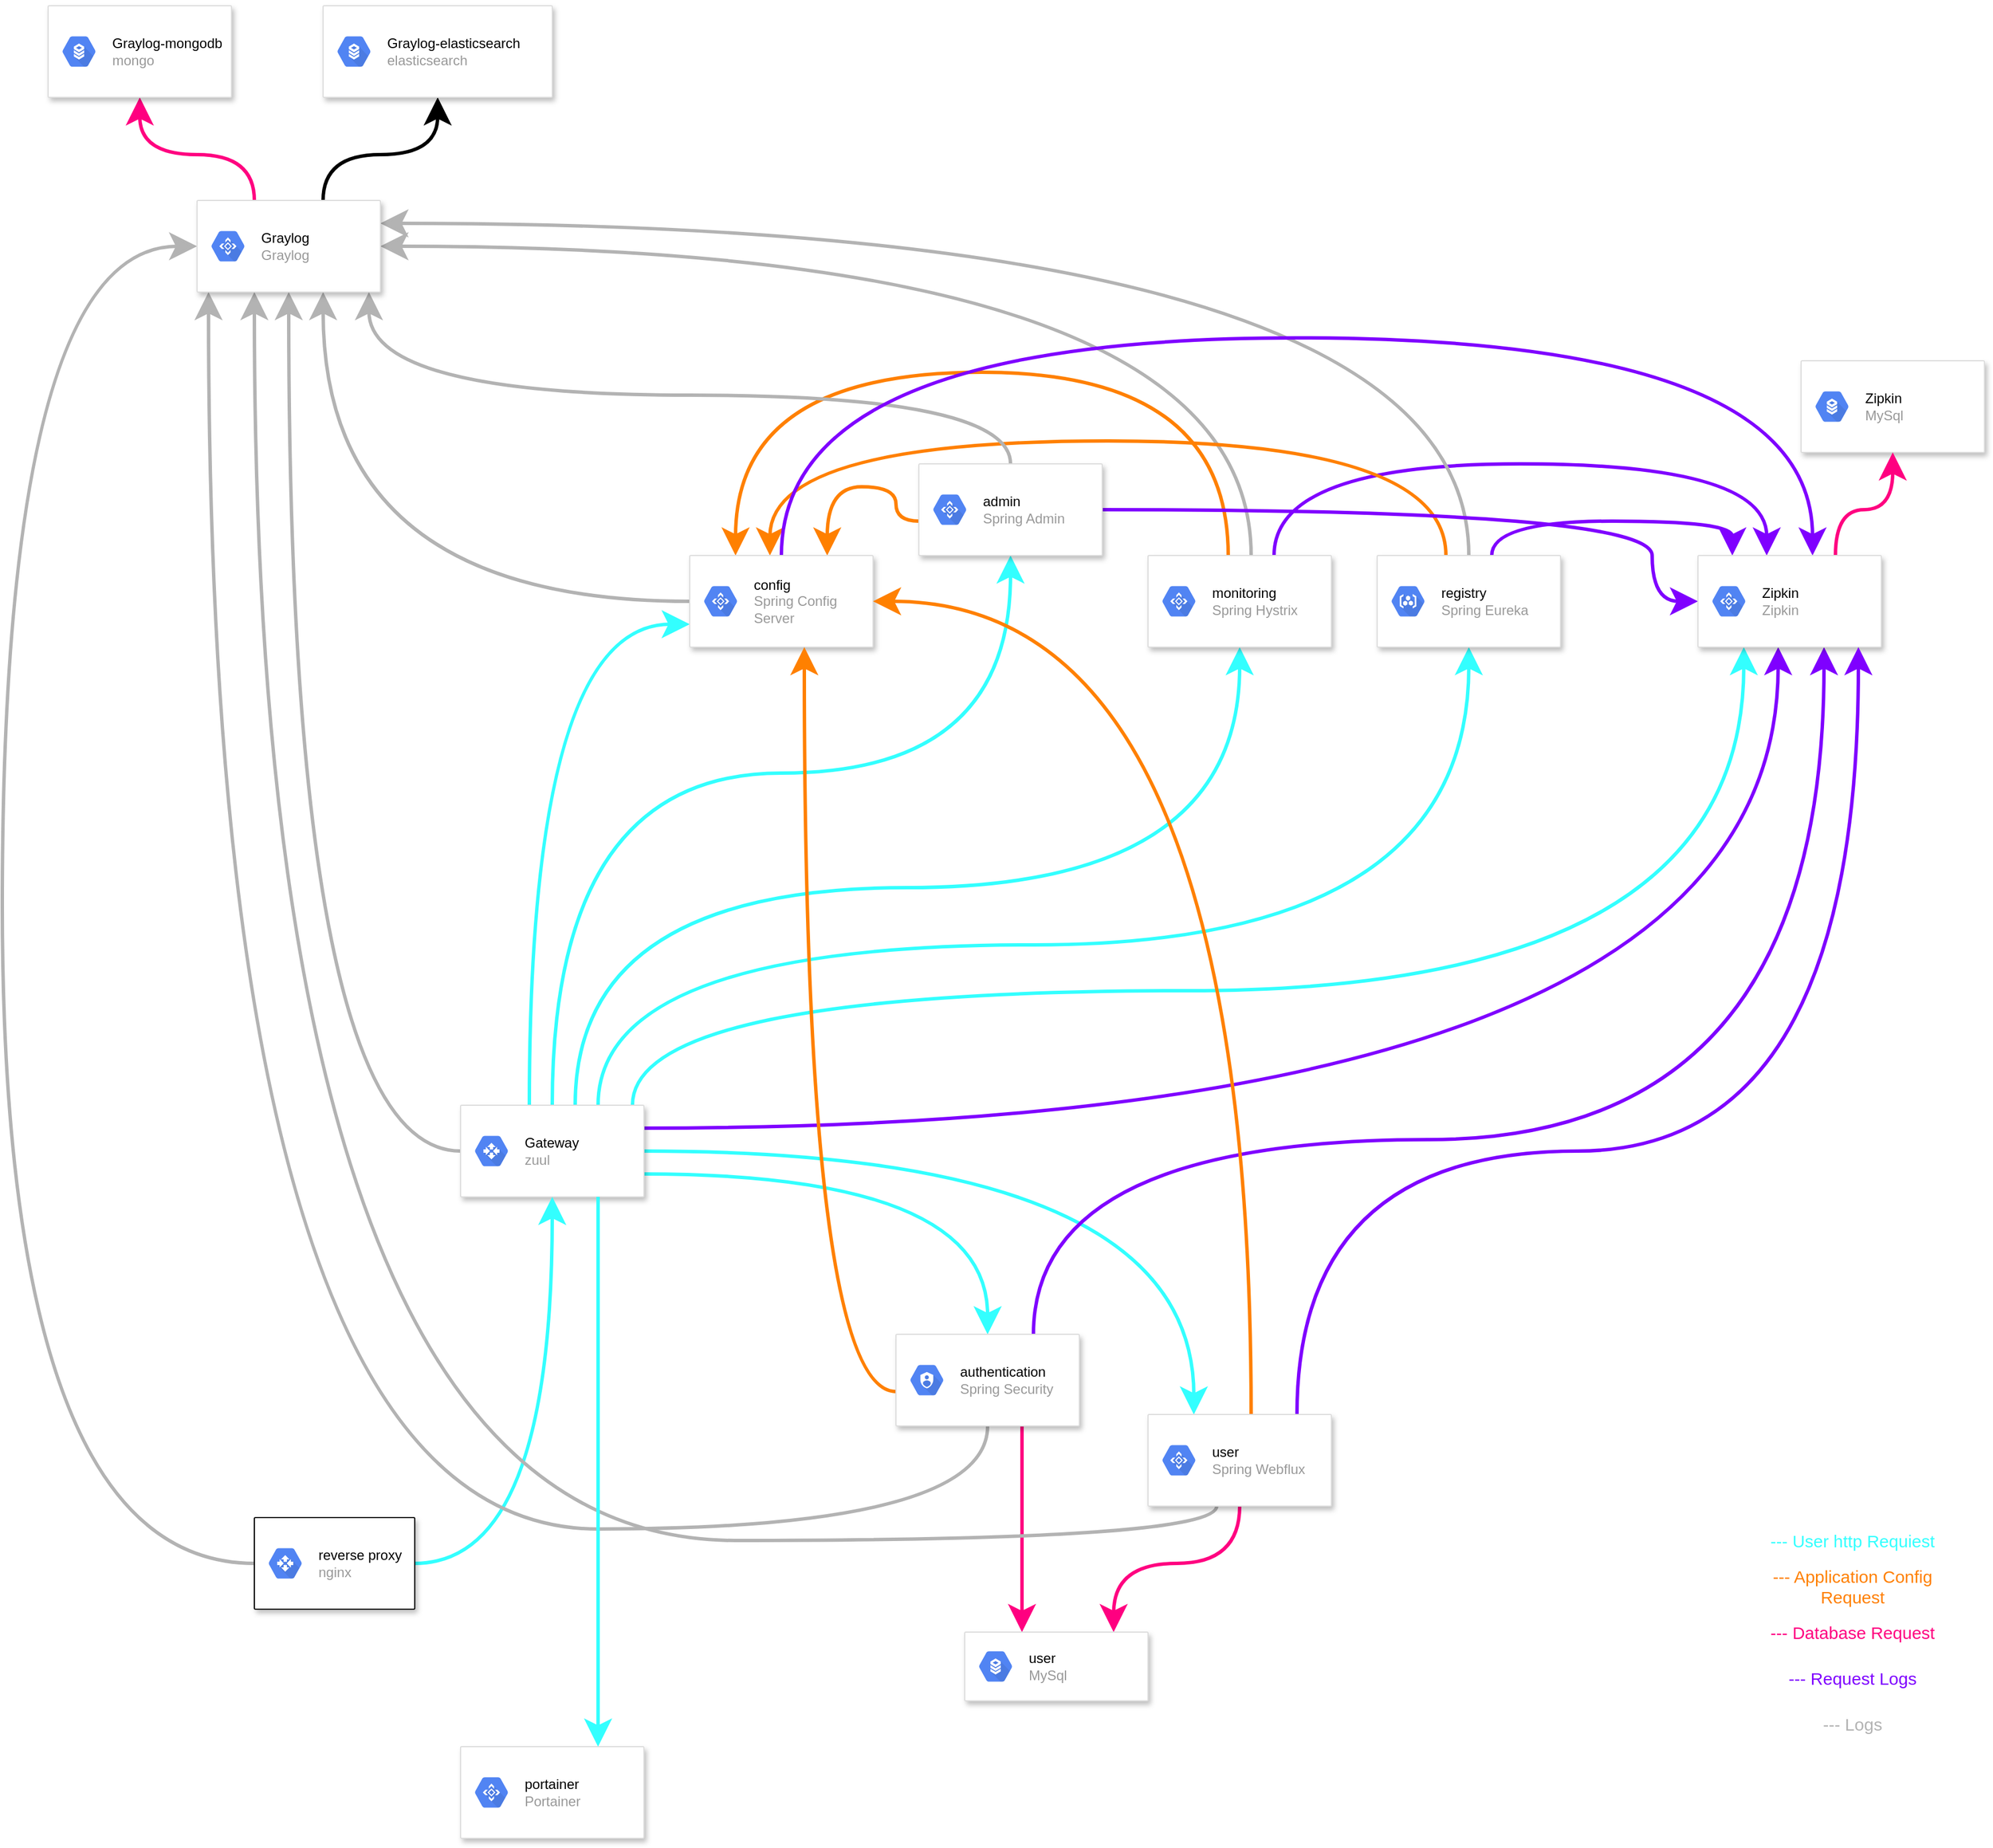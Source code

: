 <mxfile version="13.7.6" type="device"><diagram id="d1ab7348-05c3-a1e3-ca4d-12c340fd6b49" name="Page-1"><mxGraphModel dx="3200" dy="2197" grid="1" gridSize="10" guides="1" tooltips="1" connect="1" arrows="1" fold="1" page="1" pageScale="1" pageWidth="1169" pageHeight="827" background="#ffffff" math="0" shadow="0"><root><mxCell id="0"/><mxCell id="1" parent="0"/><mxCell id="CcAHjyi47y4VUba3ojhx-169" value="" style="strokeColor=#dddddd;shadow=1;strokeWidth=1;rounded=1;absoluteArcSize=1;arcSize=2;" parent="1" vertex="1"><mxGeometry x="1450" y="-330" width="160" height="80" as="geometry"/></mxCell><mxCell id="CcAHjyi47y4VUba3ojhx-170" value="&lt;font color=&quot;#000000&quot;&gt;Zipkin&lt;/font&gt;&lt;br&gt;MySql" style="dashed=0;connectable=0;html=1;fillColor=#5184F3;strokeColor=none;shape=mxgraph.gcp2.hexIcon;prIcon=cloud_sql;part=1;labelPosition=right;verticalLabelPosition=middle;align=left;verticalAlign=middle;spacingLeft=5;fontColor=#999999;fontSize=12;" parent="CcAHjyi47y4VUba3ojhx-169" vertex="1"><mxGeometry y="0.5" width="44" height="39" relative="1" as="geometry"><mxPoint x="5" y="-19.5" as="offset"/></mxGeometry></mxCell><mxCell id="assKSPEKxbRWiS6JcuyA-6" style="edgeStyle=orthogonalEdgeStyle;curved=1;rounded=0;orthogonalLoop=1;jettySize=auto;html=1;strokeColor=#33FFFF;strokeWidth=3;endSize=15;" parent="1" source="CcAHjyi47y4VUba3ojhx-171" target="CcAHjyi47y4VUba3ojhx-187" edge="1"><mxGeometry relative="1" as="geometry"><Array as="points"><mxPoint x="740" y="380"/></Array></mxGeometry></mxCell><mxCell id="assKSPEKxbRWiS6JcuyA-7" style="edgeStyle=orthogonalEdgeStyle;curved=1;rounded=0;orthogonalLoop=1;jettySize=auto;html=1;strokeColor=#33FFFF;endSize=15;strokeWidth=3;" parent="1" source="CcAHjyi47y4VUba3ojhx-171" target="CcAHjyi47y4VUba3ojhx-191" edge="1"><mxGeometry relative="1" as="geometry"><Array as="points"><mxPoint x="920" y="360"/></Array></mxGeometry></mxCell><mxCell id="assKSPEKxbRWiS6JcuyA-12" style="edgeStyle=orthogonalEdgeStyle;curved=1;rounded=0;orthogonalLoop=1;jettySize=auto;html=1;strokeColor=#33FFFF;endSize=15;strokeWidth=3;" parent="1" source="CcAHjyi47y4VUba3ojhx-171" target="CcAHjyi47y4VUba3ojhx-185" edge="1"><mxGeometry relative="1" as="geometry"><Array as="points"><mxPoint x="340" y="-100"/></Array></mxGeometry></mxCell><mxCell id="assKSPEKxbRWiS6JcuyA-13" style="edgeStyle=orthogonalEdgeStyle;curved=1;rounded=0;orthogonalLoop=1;jettySize=auto;html=1;strokeColor=#33FFFF;endSize=15;strokeWidth=3;" parent="1" source="CcAHjyi47y4VUba3ojhx-171" target="CcAHjyi47y4VUba3ojhx-183" edge="1"><mxGeometry relative="1" as="geometry"><Array as="points"><mxPoint x="360" y="30"/><mxPoint x="760" y="30"/></Array></mxGeometry></mxCell><mxCell id="assKSPEKxbRWiS6JcuyA-14" style="edgeStyle=orthogonalEdgeStyle;curved=1;rounded=0;orthogonalLoop=1;jettySize=auto;html=1;strokeColor=#33FFFF;endSize=15;strokeWidth=3;" parent="1" source="CcAHjyi47y4VUba3ojhx-171" target="CcAHjyi47y4VUba3ojhx-177" edge="1"><mxGeometry relative="1" as="geometry"><Array as="points"><mxPoint x="380" y="130"/><mxPoint x="960" y="130"/></Array></mxGeometry></mxCell><mxCell id="assKSPEKxbRWiS6JcuyA-15" style="edgeStyle=orthogonalEdgeStyle;curved=1;rounded=0;orthogonalLoop=1;jettySize=auto;html=1;strokeColor=#33FFFF;endSize=15;strokeWidth=3;" parent="1" source="CcAHjyi47y4VUba3ojhx-171" target="CcAHjyi47y4VUba3ojhx-181" edge="1"><mxGeometry relative="1" as="geometry"><Array as="points"><mxPoint x="400" y="180"/><mxPoint x="1160" y="180"/></Array></mxGeometry></mxCell><mxCell id="assKSPEKxbRWiS6JcuyA-16" style="edgeStyle=orthogonalEdgeStyle;curved=1;rounded=0;orthogonalLoop=1;jettySize=auto;html=1;strokeColor=#33FFFF;endSize=15;strokeWidth=3;" parent="1" source="CcAHjyi47y4VUba3ojhx-171" target="CcAHjyi47y4VUba3ojhx-189" edge="1"><mxGeometry relative="1" as="geometry"><Array as="points"><mxPoint x="430" y="220"/><mxPoint x="1400" y="220"/></Array></mxGeometry></mxCell><mxCell id="assKSPEKxbRWiS6JcuyA-51" style="edgeStyle=orthogonalEdgeStyle;curved=1;rounded=0;orthogonalLoop=1;jettySize=auto;html=1;fontSize=15;fontColor=#7F00FF;strokeColor=#B3B3B3;endSize=15;strokeWidth=3;" parent="1" source="CcAHjyi47y4VUba3ojhx-171" target="assKSPEKxbRWiS6JcuyA-31" edge="1"><mxGeometry relative="1" as="geometry"/></mxCell><mxCell id="assKSPEKxbRWiS6JcuyA-52" style="edgeStyle=orthogonalEdgeStyle;curved=1;rounded=0;orthogonalLoop=1;jettySize=auto;html=1;fontSize=15;fontColor=#7F00FF;strokeColor=#7F00FF;endSize=15;strokeWidth=3;" parent="1" source="CcAHjyi47y4VUba3ojhx-171" target="CcAHjyi47y4VUba3ojhx-189" edge="1"><mxGeometry relative="1" as="geometry"><Array as="points"><mxPoint x="1430" y="340"/></Array></mxGeometry></mxCell><mxCell id="CcAHjyi47y4VUba3ojhx-171" value="" style="strokeColor=#dddddd;shadow=1;strokeWidth=1;rounded=1;absoluteArcSize=1;arcSize=2;" parent="1" vertex="1"><mxGeometry x="280" y="320" width="160" height="80" as="geometry"/></mxCell><mxCell id="CcAHjyi47y4VUba3ojhx-172" value="&lt;font color=&quot;#000000&quot;&gt;Gateway&lt;/font&gt;&lt;br&gt;zuul" style="dashed=0;connectable=0;html=1;fillColor=#5184F3;strokeColor=none;shape=mxgraph.gcp2.hexIcon;prIcon=cloud_router;part=1;labelPosition=right;verticalLabelPosition=middle;align=left;verticalAlign=middle;spacingLeft=5;fontColor=#999999;fontSize=12;" parent="CcAHjyi47y4VUba3ojhx-171" vertex="1"><mxGeometry y="0.5" width="44" height="39" relative="1" as="geometry"><mxPoint x="5" y="-19.5" as="offset"/></mxGeometry></mxCell><mxCell id="assKSPEKxbRWiS6JcuyA-1" style="edgeStyle=orthogonalEdgeStyle;curved=1;rounded=0;orthogonalLoop=1;jettySize=auto;html=1;strokeColor=#33FFFF;endSize=15;strokeWidth=3;" parent="1" source="CcAHjyi47y4VUba3ojhx-173" target="CcAHjyi47y4VUba3ojhx-171" edge="1"><mxGeometry relative="1" as="geometry"/></mxCell><mxCell id="assKSPEKxbRWiS6JcuyA-50" style="edgeStyle=orthogonalEdgeStyle;curved=1;rounded=0;orthogonalLoop=1;jettySize=auto;html=1;fontSize=15;fontColor=#7F00FF;strokeColor=#B3B3B3;endSize=15;strokeWidth=3;" parent="1" source="CcAHjyi47y4VUba3ojhx-173" target="assKSPEKxbRWiS6JcuyA-31" edge="1"><mxGeometry relative="1" as="geometry"><Array as="points"><mxPoint x="-120" y="720"/><mxPoint x="-120" y="-430"/></Array></mxGeometry></mxCell><mxCell id="CcAHjyi47y4VUba3ojhx-173" value="" style="shadow=1;strokeWidth=1;rounded=1;absoluteArcSize=1;arcSize=2;" parent="1" vertex="1"><mxGeometry x="100" y="680" width="140" height="80" as="geometry"/></mxCell><mxCell id="CcAHjyi47y4VUba3ojhx-174" value="&lt;font color=&quot;#000000&quot;&gt;reverse proxy&lt;/font&gt;&lt;br&gt;nginx" style="dashed=0;connectable=0;html=1;fillColor=#5184F3;strokeColor=none;shape=mxgraph.gcp2.hexIcon;prIcon=cloud_router;part=1;labelPosition=right;verticalLabelPosition=middle;align=left;verticalAlign=middle;spacingLeft=5;fontColor=#999999;fontSize=12;" parent="CcAHjyi47y4VUba3ojhx-173" vertex="1"><mxGeometry y="0.5" width="44" height="39" relative="1" as="geometry"><mxPoint x="5" y="-19.5" as="offset"/></mxGeometry></mxCell><mxCell id="assKSPEKxbRWiS6JcuyA-26" style="edgeStyle=orthogonalEdgeStyle;curved=1;rounded=0;orthogonalLoop=1;jettySize=auto;html=1;fontSize=15;fontColor=#FF8000;strokeColor=#FF8000;endSize=15;strokeWidth=3;" parent="1" source="CcAHjyi47y4VUba3ojhx-177" target="CcAHjyi47y4VUba3ojhx-185" edge="1"><mxGeometry relative="1" as="geometry"><Array as="points"><mxPoint x="950" y="-320"/><mxPoint x="520" y="-320"/></Array></mxGeometry></mxCell><mxCell id="assKSPEKxbRWiS6JcuyA-40" style="edgeStyle=orthogonalEdgeStyle;curved=1;rounded=0;orthogonalLoop=1;jettySize=auto;html=1;fontSize=15;fontColor=#FF0080;strokeColor=#7F00FF;endSize=15;strokeWidth=3;" parent="1" source="CcAHjyi47y4VUba3ojhx-177" target="CcAHjyi47y4VUba3ojhx-189" edge="1"><mxGeometry relative="1" as="geometry"><Array as="points"><mxPoint x="990" y="-240"/><mxPoint x="1420" y="-240"/></Array></mxGeometry></mxCell><mxCell id="assKSPEKxbRWiS6JcuyA-48" style="edgeStyle=orthogonalEdgeStyle;curved=1;rounded=0;orthogonalLoop=1;jettySize=auto;html=1;fontSize=15;fontColor=#7F00FF;strokeColor=#B3B3B3;endSize=15;strokeWidth=3;" parent="1" source="CcAHjyi47y4VUba3ojhx-177" target="assKSPEKxbRWiS6JcuyA-31" edge="1"><mxGeometry relative="1" as="geometry"><Array as="points"><mxPoint x="970" y="-430"/></Array></mxGeometry></mxCell><mxCell id="CcAHjyi47y4VUba3ojhx-177" value="" style="strokeColor=#dddddd;shadow=1;strokeWidth=1;rounded=1;absoluteArcSize=1;arcSize=2;" parent="1" vertex="1"><mxGeometry x="880" y="-160" width="160" height="80" as="geometry"/></mxCell><mxCell id="CcAHjyi47y4VUba3ojhx-178" value="&lt;font color=&quot;#000000&quot;&gt;monitoring&lt;/font&gt;&lt;br&gt;Spring Hystrix" style="dashed=0;connectable=0;html=1;fillColor=#5184F3;strokeColor=none;shape=mxgraph.gcp2.hexIcon;prIcon=cloud_apis;part=1;labelPosition=right;verticalLabelPosition=middle;align=left;verticalAlign=middle;spacingLeft=5;fontColor=#999999;fontSize=12;" parent="CcAHjyi47y4VUba3ojhx-177" vertex="1"><mxGeometry y="0.5" width="44" height="39" relative="1" as="geometry"><mxPoint x="5" y="-19.5" as="offset"/></mxGeometry></mxCell><mxCell id="assKSPEKxbRWiS6JcuyA-27" style="edgeStyle=orthogonalEdgeStyle;curved=1;rounded=0;orthogonalLoop=1;jettySize=auto;html=1;strokeColor=#FF8000;fontSize=15;fontColor=#FF8000;endSize=15;strokeWidth=3;" parent="1" source="CcAHjyi47y4VUba3ojhx-181" target="CcAHjyi47y4VUba3ojhx-185" edge="1"><mxGeometry relative="1" as="geometry"><Array as="points"><mxPoint x="1140" y="-260"/><mxPoint x="550" y="-260"/></Array></mxGeometry></mxCell><mxCell id="assKSPEKxbRWiS6JcuyA-39" style="edgeStyle=orthogonalEdgeStyle;curved=1;rounded=0;orthogonalLoop=1;jettySize=auto;html=1;fontSize=15;fontColor=#FF0080;strokeColor=#7F00FF;endSize=15;strokeWidth=3;" parent="1" source="CcAHjyi47y4VUba3ojhx-181" target="CcAHjyi47y4VUba3ojhx-189" edge="1"><mxGeometry relative="1" as="geometry"><Array as="points"><mxPoint x="1180" y="-190"/><mxPoint x="1390" y="-190"/></Array></mxGeometry></mxCell><mxCell id="assKSPEKxbRWiS6JcuyA-49" style="edgeStyle=orthogonalEdgeStyle;curved=1;rounded=0;orthogonalLoop=1;jettySize=auto;html=1;fontSize=15;fontColor=#7F00FF;strokeColor=#B3B3B3;endSize=15;strokeWidth=3;" parent="1" source="CcAHjyi47y4VUba3ojhx-181" target="assKSPEKxbRWiS6JcuyA-31" edge="1"><mxGeometry relative="1" as="geometry"><Array as="points"><mxPoint x="1160" y="-450"/></Array></mxGeometry></mxCell><mxCell id="CcAHjyi47y4VUba3ojhx-181" value="" style="strokeColor=#dddddd;shadow=1;strokeWidth=1;rounded=1;absoluteArcSize=1;arcSize=2;" parent="1" vertex="1"><mxGeometry x="1080" y="-160" width="160" height="80" as="geometry"/></mxCell><mxCell id="CcAHjyi47y4VUba3ojhx-182" value="&lt;font color=&quot;#000000&quot;&gt;registry&lt;/font&gt;&lt;br&gt;Spring Eureka" style="dashed=0;connectable=0;html=1;fillColor=#5184F3;strokeColor=none;shape=mxgraph.gcp2.hexIcon;prIcon=container_registry;part=1;labelPosition=right;verticalLabelPosition=middle;align=left;verticalAlign=middle;spacingLeft=5;fontColor=#999999;fontSize=12;" parent="CcAHjyi47y4VUba3ojhx-181" vertex="1"><mxGeometry y="0.5" width="44" height="39" relative="1" as="geometry"><mxPoint x="5" y="-19.5" as="offset"/></mxGeometry></mxCell><mxCell id="assKSPEKxbRWiS6JcuyA-25" style="edgeStyle=orthogonalEdgeStyle;curved=1;rounded=0;orthogonalLoop=1;jettySize=auto;html=1;fontSize=15;fontColor=#FF8000;strokeColor=#FF8000;endSize=15;strokeWidth=3;" parent="1" source="CcAHjyi47y4VUba3ojhx-183" target="CcAHjyi47y4VUba3ojhx-185" edge="1"><mxGeometry relative="1" as="geometry"><Array as="points"><mxPoint x="660" y="-190"/><mxPoint x="660" y="-220"/><mxPoint x="600" y="-220"/></Array></mxGeometry></mxCell><mxCell id="assKSPEKxbRWiS6JcuyA-41" style="edgeStyle=orthogonalEdgeStyle;curved=1;rounded=0;orthogonalLoop=1;jettySize=auto;html=1;fontSize=15;fontColor=#FF0080;strokeColor=#7F00FF;endSize=15;strokeWidth=3;" parent="1" source="CcAHjyi47y4VUba3ojhx-183" target="CcAHjyi47y4VUba3ojhx-189" edge="1"><mxGeometry relative="1" as="geometry"><Array as="points"><mxPoint x="1320" y="-200"/><mxPoint x="1320" y="-120"/></Array></mxGeometry></mxCell><mxCell id="assKSPEKxbRWiS6JcuyA-47" style="edgeStyle=orthogonalEdgeStyle;curved=1;rounded=0;orthogonalLoop=1;jettySize=auto;html=1;fontSize=15;fontColor=#7F00FF;strokeColor=#B3B3B3;endSize=15;strokeWidth=3;" parent="1" source="CcAHjyi47y4VUba3ojhx-183" target="assKSPEKxbRWiS6JcuyA-31" edge="1"><mxGeometry relative="1" as="geometry"><Array as="points"><mxPoint x="760" y="-300"/><mxPoint x="200" y="-300"/></Array></mxGeometry></mxCell><mxCell id="CcAHjyi47y4VUba3ojhx-183" value="" style="strokeColor=#dddddd;shadow=1;strokeWidth=1;rounded=1;absoluteArcSize=1;arcSize=2;" parent="1" vertex="1"><mxGeometry x="680" y="-240" width="160" height="80" as="geometry"/></mxCell><mxCell id="CcAHjyi47y4VUba3ojhx-184" value="&lt;font color=&quot;#000000&quot;&gt;admin&lt;/font&gt;&lt;br&gt;Spring Admin" style="dashed=0;connectable=0;html=1;fillColor=#5184F3;strokeColor=none;shape=mxgraph.gcp2.hexIcon;prIcon=cloud_apis;part=1;labelPosition=right;verticalLabelPosition=middle;align=left;verticalAlign=middle;spacingLeft=5;fontColor=#999999;fontSize=12;" parent="CcAHjyi47y4VUba3ojhx-183" vertex="1"><mxGeometry y="0.5" width="44" height="39" relative="1" as="geometry"><mxPoint x="5" y="-19.5" as="offset"/></mxGeometry></mxCell><mxCell id="assKSPEKxbRWiS6JcuyA-42" style="edgeStyle=orthogonalEdgeStyle;curved=1;rounded=0;orthogonalLoop=1;jettySize=auto;html=1;fontSize=15;fontColor=#FF0080;strokeColor=#7F00FF;endSize=15;strokeWidth=3;" parent="1" source="CcAHjyi47y4VUba3ojhx-185" target="CcAHjyi47y4VUba3ojhx-189" edge="1"><mxGeometry relative="1" as="geometry"><Array as="points"><mxPoint x="560" y="-350"/><mxPoint x="1460" y="-350"/></Array></mxGeometry></mxCell><mxCell id="assKSPEKxbRWiS6JcuyA-46" style="edgeStyle=orthogonalEdgeStyle;curved=1;rounded=0;orthogonalLoop=1;jettySize=auto;html=1;fontSize=15;fontColor=#7F00FF;strokeColor=#B3B3B3;endSize=15;strokeWidth=3;" parent="1" source="CcAHjyi47y4VUba3ojhx-185" target="assKSPEKxbRWiS6JcuyA-31" edge="1"><mxGeometry relative="1" as="geometry"><Array as="points"><mxPoint x="160" y="-120"/></Array></mxGeometry></mxCell><mxCell id="CcAHjyi47y4VUba3ojhx-185" value="" style="strokeColor=#dddddd;shadow=1;strokeWidth=1;rounded=1;absoluteArcSize=1;arcSize=2;" parent="1" vertex="1"><mxGeometry x="480" y="-160" width="160" height="80" as="geometry"/></mxCell><mxCell id="CcAHjyi47y4VUba3ojhx-186" value="&lt;font color=&quot;#000000&quot;&gt;config&lt;/font&gt;&lt;br&gt;Spring Config &lt;br&gt;Server" style="dashed=0;connectable=0;html=1;fillColor=#5184F3;strokeColor=none;shape=mxgraph.gcp2.hexIcon;prIcon=cloud_apis;part=1;labelPosition=right;verticalLabelPosition=middle;align=left;verticalAlign=middle;spacingLeft=5;fontColor=#999999;fontSize=12;" parent="CcAHjyi47y4VUba3ojhx-185" vertex="1"><mxGeometry y="0.5" width="44" height="39" relative="1" as="geometry"><mxPoint x="5" y="-19.5" as="offset"/></mxGeometry></mxCell><mxCell id="assKSPEKxbRWiS6JcuyA-10" style="edgeStyle=orthogonalEdgeStyle;curved=1;rounded=0;orthogonalLoop=1;jettySize=auto;html=1;strokeColor=#FF0080;endSize=15;strokeWidth=3;" parent="1" source="CcAHjyi47y4VUba3ojhx-187" target="CcAHjyi47y4VUba3ojhx-193" edge="1"><mxGeometry relative="1" as="geometry"><Array as="points"><mxPoint x="770" y="730"/><mxPoint x="770" y="730"/></Array></mxGeometry></mxCell><mxCell id="assKSPEKxbRWiS6JcuyA-28" style="edgeStyle=orthogonalEdgeStyle;curved=1;rounded=0;orthogonalLoop=1;jettySize=auto;html=1;strokeColor=#FF8000;fontSize=15;fontColor=#FF8000;endSize=15;strokeWidth=3;" parent="1" source="CcAHjyi47y4VUba3ojhx-187" target="CcAHjyi47y4VUba3ojhx-185" edge="1"><mxGeometry relative="1" as="geometry"><Array as="points"><mxPoint x="580" y="570"/></Array></mxGeometry></mxCell><mxCell id="assKSPEKxbRWiS6JcuyA-43" style="edgeStyle=orthogonalEdgeStyle;curved=1;rounded=0;orthogonalLoop=1;jettySize=auto;html=1;fontSize=15;fontColor=#FF0080;strokeColor=#7F00FF;endSize=15;strokeWidth=3;" parent="1" source="CcAHjyi47y4VUba3ojhx-187" target="CcAHjyi47y4VUba3ojhx-189" edge="1"><mxGeometry relative="1" as="geometry"><Array as="points"><mxPoint x="780" y="350"/><mxPoint x="1470" y="350"/></Array></mxGeometry></mxCell><mxCell id="assKSPEKxbRWiS6JcuyA-54" style="edgeStyle=orthogonalEdgeStyle;curved=1;rounded=0;orthogonalLoop=1;jettySize=auto;html=1;fontSize=15;fontColor=#7F00FF;strokeColor=#B3B3B3;endSize=15;strokeWidth=3;" parent="1" source="CcAHjyi47y4VUba3ojhx-187" target="assKSPEKxbRWiS6JcuyA-31" edge="1"><mxGeometry relative="1" as="geometry"><Array as="points"><mxPoint x="740" y="690"/><mxPoint x="60" y="690"/></Array></mxGeometry></mxCell><mxCell id="CcAHjyi47y4VUba3ojhx-187" value="" style="strokeColor=#dddddd;shadow=1;strokeWidth=1;rounded=1;absoluteArcSize=1;arcSize=2;" parent="1" vertex="1"><mxGeometry x="660" y="520" width="160" height="80" as="geometry"/></mxCell><mxCell id="CcAHjyi47y4VUba3ojhx-188" value="&lt;font color=&quot;#000000&quot;&gt;authentication&lt;/font&gt;&lt;br&gt;Spring&amp;nbsp;Security" style="dashed=0;connectable=0;html=1;fillColor=#5184F3;strokeColor=none;shape=mxgraph.gcp2.hexIcon;prIcon=cloud_iam;part=1;labelPosition=right;verticalLabelPosition=middle;align=left;verticalAlign=middle;spacingLeft=5;fontColor=#999999;fontSize=12;" parent="CcAHjyi47y4VUba3ojhx-187" vertex="1"><mxGeometry y="0.5" width="44" height="39" relative="1" as="geometry"><mxPoint x="5" y="-19.5" as="offset"/></mxGeometry></mxCell><mxCell id="assKSPEKxbRWiS6JcuyA-11" style="edgeStyle=orthogonalEdgeStyle;curved=1;rounded=0;orthogonalLoop=1;jettySize=auto;html=1;strokeColor=#FF0080;endSize=15;strokeWidth=3;" parent="1" source="CcAHjyi47y4VUba3ojhx-189" target="CcAHjyi47y4VUba3ojhx-169" edge="1"><mxGeometry relative="1" as="geometry"><Array as="points"><mxPoint x="1480" y="-200"/><mxPoint x="1530" y="-200"/></Array></mxGeometry></mxCell><mxCell id="CcAHjyi47y4VUba3ojhx-189" value="" style="strokeColor=#dddddd;shadow=1;strokeWidth=1;rounded=1;absoluteArcSize=1;arcSize=2;" parent="1" vertex="1"><mxGeometry x="1360" y="-160" width="160" height="80" as="geometry"/></mxCell><mxCell id="CcAHjyi47y4VUba3ojhx-190" value="&lt;font color=&quot;#000000&quot;&gt;Zipkin&lt;/font&gt;&lt;br&gt;Zipkin" style="dashed=0;connectable=0;html=1;fillColor=#5184F3;strokeColor=none;shape=mxgraph.gcp2.hexIcon;prIcon=cloud_apis;part=1;labelPosition=right;verticalLabelPosition=middle;align=left;verticalAlign=middle;spacingLeft=5;fontColor=#999999;fontSize=12;" parent="CcAHjyi47y4VUba3ojhx-189" vertex="1"><mxGeometry y="0.5" width="44" height="39" relative="1" as="geometry"><mxPoint x="5" y="-19.5" as="offset"/></mxGeometry></mxCell><mxCell id="assKSPEKxbRWiS6JcuyA-9" style="edgeStyle=orthogonalEdgeStyle;curved=1;rounded=0;orthogonalLoop=1;jettySize=auto;html=1;strokeColor=#FF0080;endSize=15;strokeWidth=3;" parent="1" source="CcAHjyi47y4VUba3ojhx-191" target="CcAHjyi47y4VUba3ojhx-193" edge="1"><mxGeometry relative="1" as="geometry"><Array as="points"><mxPoint x="960" y="720"/><mxPoint x="850" y="720"/></Array></mxGeometry></mxCell><mxCell id="assKSPEKxbRWiS6JcuyA-29" style="edgeStyle=orthogonalEdgeStyle;curved=1;rounded=0;orthogonalLoop=1;jettySize=auto;html=1;strokeColor=#FF8000;fontSize=15;fontColor=#FF8000;endSize=15;strokeWidth=3;" parent="1" source="CcAHjyi47y4VUba3ojhx-191" target="CcAHjyi47y4VUba3ojhx-185" edge="1"><mxGeometry relative="1" as="geometry"><Array as="points"><mxPoint x="970" y="-120"/></Array></mxGeometry></mxCell><mxCell id="assKSPEKxbRWiS6JcuyA-44" style="edgeStyle=orthogonalEdgeStyle;curved=1;rounded=0;orthogonalLoop=1;jettySize=auto;html=1;fontSize=15;fontColor=#FF0080;strokeColor=#7F00FF;endSize=15;strokeWidth=3;" parent="1" source="CcAHjyi47y4VUba3ojhx-191" target="CcAHjyi47y4VUba3ojhx-189" edge="1"><mxGeometry relative="1" as="geometry"><Array as="points"><mxPoint x="1010" y="360"/><mxPoint x="1500" y="360"/></Array></mxGeometry></mxCell><mxCell id="assKSPEKxbRWiS6JcuyA-53" style="edgeStyle=orthogonalEdgeStyle;curved=1;rounded=0;orthogonalLoop=1;jettySize=auto;html=1;fontSize=15;fontColor=#7F00FF;strokeColor=#B3B3B3;endSize=15;strokeWidth=3;" parent="1" source="CcAHjyi47y4VUba3ojhx-191" target="assKSPEKxbRWiS6JcuyA-31" edge="1"><mxGeometry relative="1" as="geometry"><Array as="points"><mxPoint x="940" y="700"/><mxPoint x="100" y="700"/></Array></mxGeometry></mxCell><mxCell id="CcAHjyi47y4VUba3ojhx-191" value="" style="strokeColor=#dddddd;shadow=1;strokeWidth=1;rounded=1;absoluteArcSize=1;arcSize=2;" parent="1" vertex="1"><mxGeometry x="880" y="590" width="160" height="80" as="geometry"/></mxCell><mxCell id="CcAHjyi47y4VUba3ojhx-192" value="&lt;font color=&quot;#000000&quot;&gt;user&lt;/font&gt;&lt;br&gt;Spring Webflux" style="dashed=0;connectable=0;html=1;fillColor=#5184F3;strokeColor=none;shape=mxgraph.gcp2.hexIcon;prIcon=cloud_apis;part=1;labelPosition=right;verticalLabelPosition=middle;align=left;verticalAlign=middle;spacingLeft=5;fontColor=#999999;fontSize=12;" parent="CcAHjyi47y4VUba3ojhx-191" vertex="1"><mxGeometry y="0.5" width="44" height="39" relative="1" as="geometry"><mxPoint x="5" y="-19.5" as="offset"/></mxGeometry></mxCell><mxCell id="CcAHjyi47y4VUba3ojhx-193" value="" style="strokeColor=#dddddd;shadow=1;strokeWidth=1;rounded=1;absoluteArcSize=1;arcSize=2;" parent="1" vertex="1"><mxGeometry x="720" y="780" width="160" height="60" as="geometry"/></mxCell><mxCell id="CcAHjyi47y4VUba3ojhx-194" value="&lt;font color=&quot;#000000&quot;&gt;user&lt;/font&gt;&lt;br&gt;MySql" style="dashed=0;connectable=0;html=1;fillColor=#5184F3;strokeColor=none;shape=mxgraph.gcp2.hexIcon;prIcon=cloud_sql;part=1;labelPosition=right;verticalLabelPosition=middle;align=left;verticalAlign=middle;spacingLeft=5;fontColor=#999999;fontSize=12;" parent="CcAHjyi47y4VUba3ojhx-193" vertex="1"><mxGeometry y="0.5" width="44" height="39" relative="1" as="geometry"><mxPoint x="5" y="-19.5" as="offset"/></mxGeometry></mxCell><mxCell id="assKSPEKxbRWiS6JcuyA-23" value="--- User http Requiest" style="text;html=1;strokeColor=none;fillColor=none;align=center;verticalAlign=middle;whiteSpace=wrap;rounded=0;labelPosition=center;verticalLabelPosition=middle;fontColor=#33FFFF;fontSize=15;" parent="1" vertex="1"><mxGeometry x="1400" y="680" width="190" height="40" as="geometry"/></mxCell><mxCell id="assKSPEKxbRWiS6JcuyA-24" value="--- Application Config Request" style="text;html=1;strokeColor=none;fillColor=none;align=center;verticalAlign=middle;whiteSpace=wrap;rounded=0;labelPosition=center;verticalLabelPosition=middle;fontSize=15;fontColor=#FF8000;" parent="1" vertex="1"><mxGeometry x="1400" y="720" width="190" height="40" as="geometry"/></mxCell><mxCell id="assKSPEKxbRWiS6JcuyA-30" value="--- Database Request" style="text;html=1;strokeColor=none;fillColor=none;align=center;verticalAlign=middle;whiteSpace=wrap;rounded=0;labelPosition=center;verticalLabelPosition=middle;fontSize=15;fontColor=#FF0080;" parent="1" vertex="1"><mxGeometry x="1400" y="760" width="190" height="40" as="geometry"/></mxCell><mxCell id="assKSPEKxbRWiS6JcuyA-37" style="edgeStyle=orthogonalEdgeStyle;curved=1;rounded=0;orthogonalLoop=1;jettySize=auto;html=1;strokeColor=#FF0080;fontSize=15;fontColor=#FF0080;endSize=15;strokeWidth=3;" parent="1" source="assKSPEKxbRWiS6JcuyA-31" target="assKSPEKxbRWiS6JcuyA-33" edge="1"><mxGeometry relative="1" as="geometry"><Array as="points"><mxPoint x="100" y="-510"/><mxPoint y="-510"/></Array></mxGeometry></mxCell><mxCell id="assKSPEKxbRWiS6JcuyA-38" style="edgeStyle=orthogonalEdgeStyle;curved=1;rounded=0;orthogonalLoop=1;jettySize=auto;html=1;fontSize=15;fontColor=#FF0080;endSize=15;strokeWidth=3;" parent="1" source="assKSPEKxbRWiS6JcuyA-31" target="assKSPEKxbRWiS6JcuyA-35" edge="1"><mxGeometry relative="1" as="geometry"><Array as="points"><mxPoint x="160" y="-510"/><mxPoint x="260" y="-510"/></Array></mxGeometry></mxCell><mxCell id="assKSPEKxbRWiS6JcuyA-31" value="" style="strokeColor=#dddddd;shadow=1;strokeWidth=1;rounded=1;absoluteArcSize=1;arcSize=2;" parent="1" vertex="1"><mxGeometry x="50" y="-470" width="160" height="80" as="geometry"/></mxCell><mxCell id="assKSPEKxbRWiS6JcuyA-32" value="&lt;font color=&quot;#000000&quot;&gt;Graylog&lt;/font&gt;&lt;br&gt;Graylog" style="dashed=0;connectable=0;html=1;fillColor=#5184F3;strokeColor=none;shape=mxgraph.gcp2.hexIcon;prIcon=cloud_apis;part=1;labelPosition=right;verticalLabelPosition=middle;align=left;verticalAlign=middle;spacingLeft=5;fontColor=#999999;fontSize=12;" parent="assKSPEKxbRWiS6JcuyA-31" vertex="1"><mxGeometry y="0.5" width="44" height="39" relative="1" as="geometry"><mxPoint x="5" y="-19.5" as="offset"/></mxGeometry></mxCell><mxCell id="assKSPEKxbRWiS6JcuyA-33" value="" style="strokeColor=#dddddd;shadow=1;strokeWidth=1;rounded=1;absoluteArcSize=1;arcSize=2;" parent="1" vertex="1"><mxGeometry x="-80" y="-640" width="160" height="80" as="geometry"/></mxCell><mxCell id="assKSPEKxbRWiS6JcuyA-34" value="&lt;font color=&quot;#000000&quot;&gt;Graylog-mongodb&lt;/font&gt;&lt;br&gt;mongo" style="dashed=0;connectable=0;html=1;fillColor=#5184F3;strokeColor=none;shape=mxgraph.gcp2.hexIcon;prIcon=cloud_sql;part=1;labelPosition=right;verticalLabelPosition=middle;align=left;verticalAlign=middle;spacingLeft=5;fontColor=#999999;fontSize=12;" parent="assKSPEKxbRWiS6JcuyA-33" vertex="1"><mxGeometry y="0.5" width="44" height="39" relative="1" as="geometry"><mxPoint x="5" y="-19.5" as="offset"/></mxGeometry></mxCell><mxCell id="assKSPEKxbRWiS6JcuyA-35" value="" style="strokeColor=#dddddd;shadow=1;strokeWidth=1;rounded=1;absoluteArcSize=1;arcSize=2;" parent="1" vertex="1"><mxGeometry x="160" y="-640" width="200" height="80" as="geometry"/></mxCell><mxCell id="assKSPEKxbRWiS6JcuyA-36" value="&lt;font color=&quot;#000000&quot;&gt;Graylog-elasticsearch&lt;/font&gt;&lt;br&gt;elasticsearch" style="dashed=0;connectable=0;html=1;fillColor=#5184F3;strokeColor=none;shape=mxgraph.gcp2.hexIcon;prIcon=cloud_sql;part=1;labelPosition=right;verticalLabelPosition=middle;align=left;verticalAlign=middle;spacingLeft=5;fontColor=#999999;fontSize=12;" parent="assKSPEKxbRWiS6JcuyA-35" vertex="1"><mxGeometry y="0.5" width="44" height="39" relative="1" as="geometry"><mxPoint x="5" y="-19.5" as="offset"/></mxGeometry></mxCell><mxCell id="assKSPEKxbRWiS6JcuyA-45" value="--- Request Logs" style="text;html=1;strokeColor=none;fillColor=none;align=center;verticalAlign=middle;whiteSpace=wrap;rounded=0;labelPosition=center;verticalLabelPosition=middle;fontSize=15;fontColor=#7F00FF;" parent="1" vertex="1"><mxGeometry x="1400" y="800" width="190" height="40" as="geometry"/></mxCell><mxCell id="assKSPEKxbRWiS6JcuyA-55" value="--- Logs" style="text;html=1;strokeColor=none;fillColor=none;align=center;verticalAlign=middle;whiteSpace=wrap;rounded=0;labelPosition=center;verticalLabelPosition=middle;fontSize=15;fontColor=#B3B3B3;" parent="1" vertex="1"><mxGeometry x="1400" y="840" width="190" height="40" as="geometry"/></mxCell><mxCell id="j9fElI6v_0N_qX3v8GVK-1" value="" style="strokeColor=#dddddd;shadow=1;strokeWidth=1;rounded=1;absoluteArcSize=1;arcSize=2;" vertex="1" parent="1"><mxGeometry x="280" y="880" width="160" height="80" as="geometry"/></mxCell><mxCell id="j9fElI6v_0N_qX3v8GVK-2" value="&lt;font color=&quot;#000000&quot;&gt;portainer&lt;/font&gt;&lt;br&gt;Portainer" style="dashed=0;connectable=0;html=1;fillColor=#5184F3;strokeColor=none;shape=mxgraph.gcp2.hexIcon;prIcon=cloud_apis;part=1;labelPosition=right;verticalLabelPosition=middle;align=left;verticalAlign=middle;spacingLeft=5;fontColor=#999999;fontSize=12;" vertex="1" parent="j9fElI6v_0N_qX3v8GVK-1"><mxGeometry y="0.5" width="44" height="39" relative="1" as="geometry"><mxPoint x="5" y="-19.5" as="offset"/></mxGeometry></mxCell><mxCell id="j9fElI6v_0N_qX3v8GVK-3" style="edgeStyle=orthogonalEdgeStyle;curved=1;rounded=0;orthogonalLoop=1;jettySize=auto;html=1;strokeColor=#33FFFF;endSize=15;strokeWidth=3;" edge="1" parent="1" source="CcAHjyi47y4VUba3ojhx-171" target="j9fElI6v_0N_qX3v8GVK-1"><mxGeometry relative="1" as="geometry"><mxPoint x="250" y="730" as="sourcePoint"/><mxPoint x="370" y="410" as="targetPoint"/><Array as="points"><mxPoint x="400" y="450"/><mxPoint x="400" y="450"/></Array></mxGeometry></mxCell></root></mxGraphModel></diagram></mxfile>